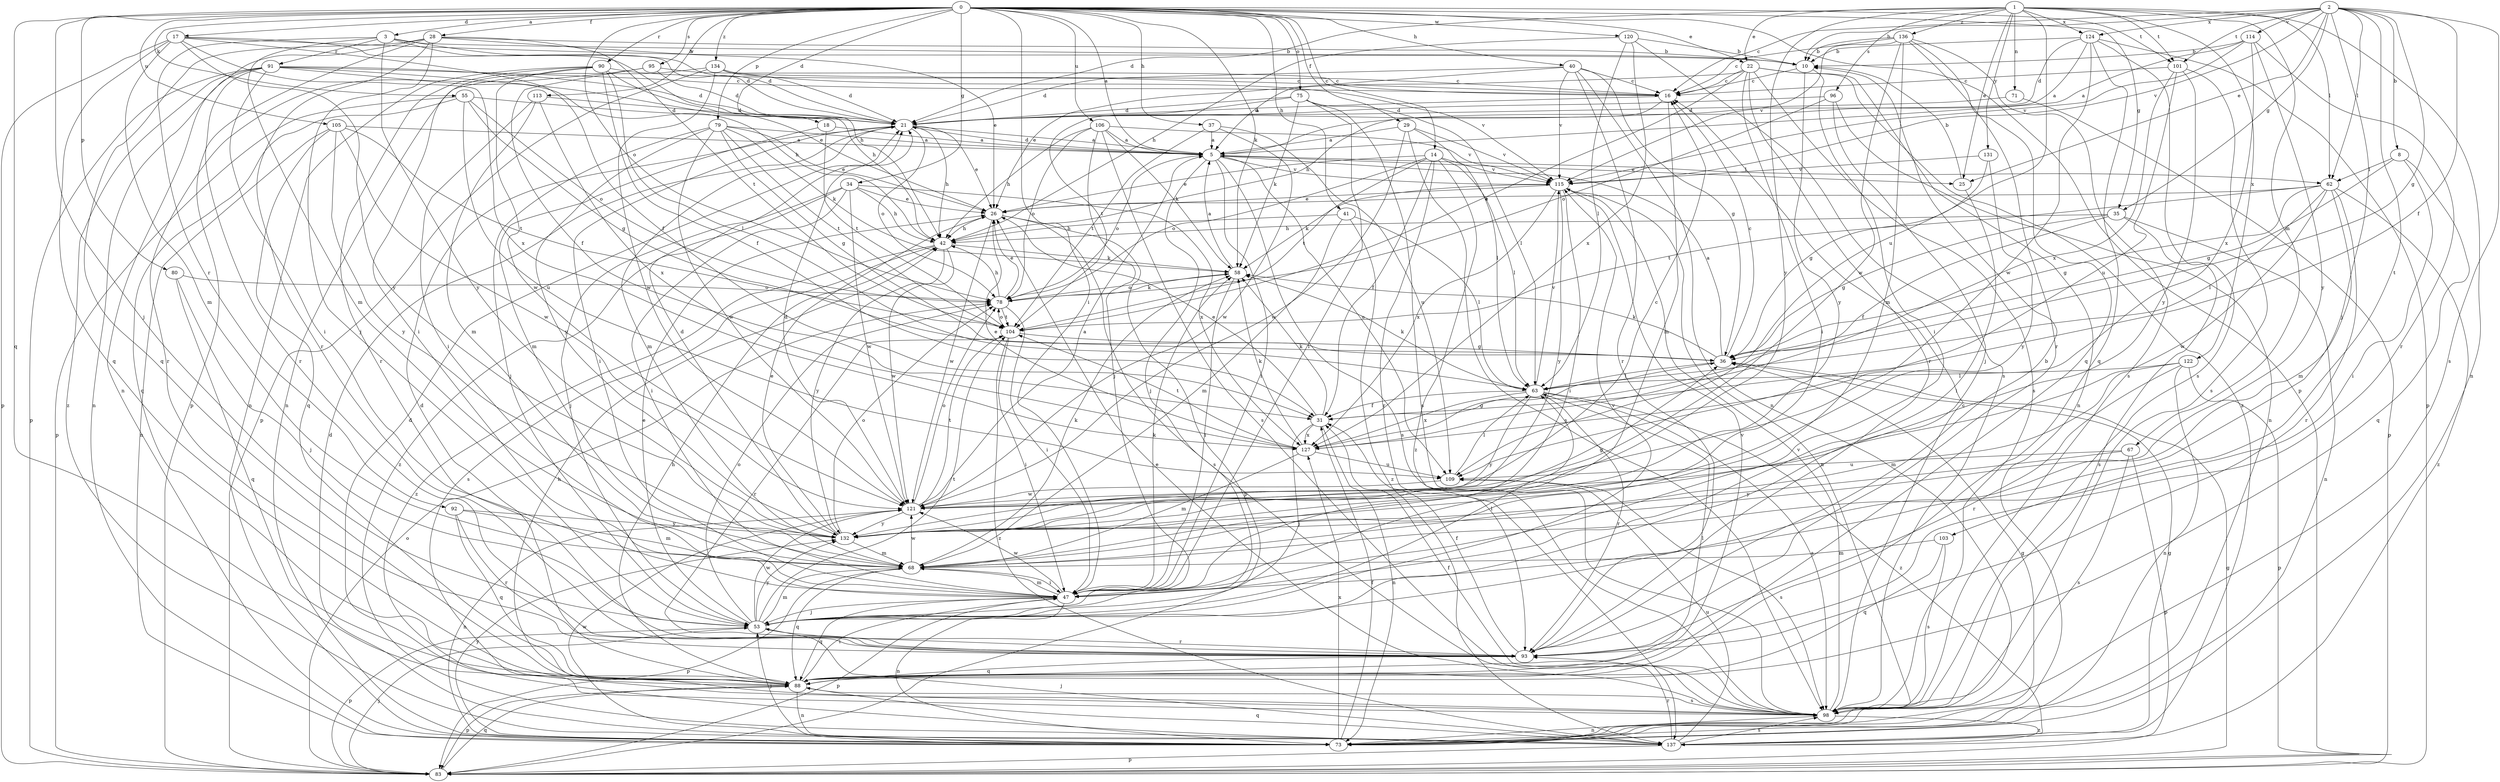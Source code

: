 strict digraph  {
0;
1;
2;
3;
5;
8;
10;
14;
16;
17;
18;
21;
22;
25;
26;
28;
29;
31;
34;
35;
36;
37;
40;
41;
42;
47;
53;
55;
58;
62;
63;
67;
68;
71;
73;
75;
78;
79;
80;
83;
88;
90;
91;
92;
93;
95;
96;
98;
101;
103;
104;
105;
106;
109;
113;
114;
115;
120;
121;
122;
124;
127;
131;
132;
134;
136;
137;
0 -> 3  [label=a];
0 -> 5  [label=a];
0 -> 14  [label=c];
0 -> 17  [label=d];
0 -> 18  [label=d];
0 -> 22  [label=e];
0 -> 28  [label=f];
0 -> 29  [label=f];
0 -> 34  [label=g];
0 -> 35  [label=g];
0 -> 37  [label=h];
0 -> 40  [label=h];
0 -> 41  [label=h];
0 -> 47  [label=i];
0 -> 53  [label=j];
0 -> 55  [label=k];
0 -> 58  [label=k];
0 -> 75  [label=o];
0 -> 78  [label=o];
0 -> 79  [label=p];
0 -> 80  [label=p];
0 -> 83  [label=p];
0 -> 88  [label=q];
0 -> 90  [label=r];
0 -> 95  [label=s];
0 -> 101  [label=t];
0 -> 105  [label=u];
0 -> 106  [label=u];
0 -> 113  [label=v];
0 -> 120  [label=w];
0 -> 134  [label=z];
1 -> 21  [label=d];
1 -> 22  [label=e];
1 -> 25  [label=e];
1 -> 62  [label=l];
1 -> 67  [label=m];
1 -> 71  [label=n];
1 -> 73  [label=n];
1 -> 96  [label=s];
1 -> 101  [label=t];
1 -> 109  [label=u];
1 -> 122  [label=x];
1 -> 124  [label=x];
1 -> 131  [label=y];
1 -> 132  [label=y];
1 -> 136  [label=z];
2 -> 8  [label=b];
2 -> 10  [label=b];
2 -> 16  [label=c];
2 -> 25  [label=e];
2 -> 31  [label=f];
2 -> 35  [label=g];
2 -> 36  [label=g];
2 -> 53  [label=j];
2 -> 62  [label=l];
2 -> 98  [label=s];
2 -> 101  [label=t];
2 -> 103  [label=t];
2 -> 114  [label=v];
2 -> 115  [label=v];
2 -> 124  [label=x];
3 -> 10  [label=b];
3 -> 21  [label=d];
3 -> 42  [label=h];
3 -> 68  [label=m];
3 -> 91  [label=r];
3 -> 92  [label=r];
3 -> 132  [label=y];
5 -> 21  [label=d];
5 -> 25  [label=e];
5 -> 47  [label=i];
5 -> 53  [label=j];
5 -> 62  [label=l];
5 -> 78  [label=o];
5 -> 98  [label=s];
5 -> 109  [label=u];
5 -> 115  [label=v];
8 -> 36  [label=g];
8 -> 47  [label=i];
8 -> 62  [label=l];
8 -> 88  [label=q];
10 -> 16  [label=c];
10 -> 47  [label=i];
10 -> 132  [label=y];
14 -> 26  [label=e];
14 -> 31  [label=f];
14 -> 63  [label=l];
14 -> 78  [label=o];
14 -> 93  [label=r];
14 -> 104  [label=t];
14 -> 115  [label=v];
14 -> 137  [label=z];
16 -> 21  [label=d];
16 -> 42  [label=h];
16 -> 68  [label=m];
17 -> 10  [label=b];
17 -> 21  [label=d];
17 -> 31  [label=f];
17 -> 68  [label=m];
17 -> 83  [label=p];
17 -> 88  [label=q];
17 -> 127  [label=x];
17 -> 132  [label=y];
18 -> 5  [label=a];
18 -> 68  [label=m];
18 -> 104  [label=t];
21 -> 5  [label=a];
21 -> 26  [label=e];
21 -> 42  [label=h];
21 -> 47  [label=i];
21 -> 68  [label=m];
21 -> 78  [label=o];
22 -> 5  [label=a];
22 -> 16  [label=c];
22 -> 47  [label=i];
22 -> 73  [label=n];
22 -> 93  [label=r];
22 -> 98  [label=s];
22 -> 104  [label=t];
22 -> 137  [label=z];
25 -> 10  [label=b];
25 -> 47  [label=i];
26 -> 42  [label=h];
26 -> 83  [label=p];
26 -> 98  [label=s];
26 -> 121  [label=w];
28 -> 10  [label=b];
28 -> 26  [label=e];
28 -> 53  [label=j];
28 -> 73  [label=n];
28 -> 83  [label=p];
28 -> 88  [label=q];
28 -> 93  [label=r];
28 -> 104  [label=t];
29 -> 5  [label=a];
29 -> 63  [label=l];
29 -> 98  [label=s];
29 -> 115  [label=v];
29 -> 121  [label=w];
31 -> 26  [label=e];
31 -> 53  [label=j];
31 -> 58  [label=k];
31 -> 73  [label=n];
31 -> 127  [label=x];
34 -> 26  [label=e];
34 -> 42  [label=h];
34 -> 47  [label=i];
34 -> 53  [label=j];
34 -> 121  [label=w];
34 -> 127  [label=x];
34 -> 137  [label=z];
35 -> 31  [label=f];
35 -> 36  [label=g];
35 -> 42  [label=h];
35 -> 73  [label=n];
35 -> 98  [label=s];
36 -> 5  [label=a];
36 -> 16  [label=c];
36 -> 58  [label=k];
36 -> 63  [label=l];
37 -> 5  [label=a];
37 -> 104  [label=t];
37 -> 109  [label=u];
37 -> 121  [label=w];
40 -> 16  [label=c];
40 -> 21  [label=d];
40 -> 26  [label=e];
40 -> 36  [label=g];
40 -> 73  [label=n];
40 -> 93  [label=r];
40 -> 115  [label=v];
41 -> 42  [label=h];
41 -> 63  [label=l];
41 -> 68  [label=m];
41 -> 137  [label=z];
42 -> 58  [label=k];
42 -> 98  [label=s];
42 -> 121  [label=w];
42 -> 132  [label=y];
42 -> 137  [label=z];
47 -> 53  [label=j];
47 -> 58  [label=k];
47 -> 68  [label=m];
47 -> 73  [label=n];
47 -> 83  [label=p];
47 -> 88  [label=q];
47 -> 121  [label=w];
53 -> 26  [label=e];
53 -> 63  [label=l];
53 -> 68  [label=m];
53 -> 78  [label=o];
53 -> 83  [label=p];
53 -> 93  [label=r];
53 -> 104  [label=t];
53 -> 115  [label=v];
53 -> 121  [label=w];
53 -> 132  [label=y];
55 -> 21  [label=d];
55 -> 36  [label=g];
55 -> 78  [label=o];
55 -> 83  [label=p];
55 -> 88  [label=q];
55 -> 109  [label=u];
58 -> 5  [label=a];
58 -> 47  [label=i];
58 -> 78  [label=o];
62 -> 26  [label=e];
62 -> 36  [label=g];
62 -> 63  [label=l];
62 -> 68  [label=m];
62 -> 93  [label=r];
62 -> 104  [label=t];
62 -> 121  [label=w];
62 -> 137  [label=z];
63 -> 31  [label=f];
63 -> 58  [label=k];
63 -> 93  [label=r];
63 -> 98  [label=s];
63 -> 115  [label=v];
63 -> 127  [label=x];
63 -> 132  [label=y];
63 -> 137  [label=z];
67 -> 83  [label=p];
67 -> 98  [label=s];
67 -> 109  [label=u];
67 -> 132  [label=y];
68 -> 47  [label=i];
68 -> 58  [label=k];
68 -> 83  [label=p];
68 -> 88  [label=q];
68 -> 121  [label=w];
71 -> 21  [label=d];
71 -> 83  [label=p];
73 -> 31  [label=f];
73 -> 36  [label=g];
73 -> 53  [label=j];
73 -> 121  [label=w];
73 -> 127  [label=x];
73 -> 132  [label=y];
75 -> 21  [label=d];
75 -> 47  [label=i];
75 -> 58  [label=k];
75 -> 63  [label=l];
75 -> 98  [label=s];
75 -> 104  [label=t];
78 -> 26  [label=e];
78 -> 42  [label=h];
78 -> 47  [label=i];
78 -> 58  [label=k];
78 -> 104  [label=t];
79 -> 5  [label=a];
79 -> 26  [label=e];
79 -> 36  [label=g];
79 -> 53  [label=j];
79 -> 58  [label=k];
79 -> 104  [label=t];
79 -> 121  [label=w];
79 -> 132  [label=y];
80 -> 53  [label=j];
80 -> 78  [label=o];
80 -> 88  [label=q];
83 -> 36  [label=g];
83 -> 53  [label=j];
83 -> 78  [label=o];
83 -> 88  [label=q];
88 -> 21  [label=d];
88 -> 42  [label=h];
88 -> 47  [label=i];
88 -> 63  [label=l];
88 -> 73  [label=n];
88 -> 83  [label=p];
88 -> 98  [label=s];
88 -> 115  [label=v];
90 -> 16  [label=c];
90 -> 31  [label=f];
90 -> 42  [label=h];
90 -> 47  [label=i];
90 -> 63  [label=l];
90 -> 73  [label=n];
90 -> 93  [label=r];
90 -> 121  [label=w];
91 -> 16  [label=c];
91 -> 21  [label=d];
91 -> 26  [label=e];
91 -> 42  [label=h];
91 -> 47  [label=i];
91 -> 73  [label=n];
91 -> 83  [label=p];
91 -> 93  [label=r];
91 -> 137  [label=z];
92 -> 68  [label=m];
92 -> 88  [label=q];
92 -> 93  [label=r];
92 -> 132  [label=y];
93 -> 10  [label=b];
93 -> 31  [label=f];
93 -> 88  [label=q];
95 -> 16  [label=c];
95 -> 21  [label=d];
95 -> 31  [label=f];
95 -> 93  [label=r];
96 -> 21  [label=d];
96 -> 53  [label=j];
96 -> 73  [label=n];
96 -> 78  [label=o];
98 -> 16  [label=c];
98 -> 21  [label=d];
98 -> 26  [label=e];
98 -> 31  [label=f];
98 -> 42  [label=h];
98 -> 73  [label=n];
98 -> 115  [label=v];
98 -> 137  [label=z];
101 -> 16  [label=c];
101 -> 98  [label=s];
101 -> 109  [label=u];
101 -> 127  [label=x];
101 -> 132  [label=y];
103 -> 68  [label=m];
103 -> 88  [label=q];
103 -> 98  [label=s];
104 -> 36  [label=g];
104 -> 47  [label=i];
104 -> 78  [label=o];
104 -> 93  [label=r];
104 -> 137  [label=z];
105 -> 5  [label=a];
105 -> 73  [label=n];
105 -> 88  [label=q];
105 -> 104  [label=t];
105 -> 121  [label=w];
105 -> 132  [label=y];
106 -> 5  [label=a];
106 -> 42  [label=h];
106 -> 53  [label=j];
106 -> 58  [label=k];
106 -> 78  [label=o];
106 -> 98  [label=s];
106 -> 115  [label=v];
109 -> 63  [label=l];
109 -> 98  [label=s];
109 -> 121  [label=w];
113 -> 21  [label=d];
113 -> 47  [label=i];
113 -> 68  [label=m];
113 -> 127  [label=x];
114 -> 5  [label=a];
114 -> 10  [label=b];
114 -> 93  [label=r];
114 -> 115  [label=v];
114 -> 127  [label=x];
114 -> 132  [label=y];
115 -> 26  [label=e];
115 -> 47  [label=i];
115 -> 58  [label=k];
115 -> 73  [label=n];
115 -> 127  [label=x];
115 -> 132  [label=y];
120 -> 10  [label=b];
120 -> 42  [label=h];
120 -> 63  [label=l];
120 -> 98  [label=s];
120 -> 127  [label=x];
121 -> 5  [label=a];
121 -> 16  [label=c];
121 -> 21  [label=d];
121 -> 73  [label=n];
121 -> 78  [label=o];
121 -> 104  [label=t];
121 -> 132  [label=y];
122 -> 63  [label=l];
122 -> 68  [label=m];
122 -> 73  [label=n];
122 -> 83  [label=p];
122 -> 93  [label=r];
124 -> 5  [label=a];
124 -> 10  [label=b];
124 -> 21  [label=d];
124 -> 83  [label=p];
124 -> 88  [label=q];
124 -> 98  [label=s];
124 -> 121  [label=w];
127 -> 26  [label=e];
127 -> 36  [label=g];
127 -> 58  [label=k];
127 -> 68  [label=m];
127 -> 104  [label=t];
127 -> 109  [label=u];
131 -> 36  [label=g];
131 -> 115  [label=v];
131 -> 132  [label=y];
132 -> 21  [label=d];
132 -> 26  [label=e];
132 -> 36  [label=g];
132 -> 68  [label=m];
132 -> 78  [label=o];
134 -> 16  [label=c];
134 -> 21  [label=d];
134 -> 73  [label=n];
134 -> 83  [label=p];
134 -> 115  [label=v];
134 -> 121  [label=w];
136 -> 10  [label=b];
136 -> 16  [label=c];
136 -> 68  [label=m];
136 -> 88  [label=q];
136 -> 93  [label=r];
136 -> 98  [label=s];
136 -> 115  [label=v];
136 -> 121  [label=w];
137 -> 21  [label=d];
137 -> 36  [label=g];
137 -> 53  [label=j];
137 -> 83  [label=p];
137 -> 88  [label=q];
137 -> 93  [label=r];
137 -> 98  [label=s];
137 -> 109  [label=u];
}
